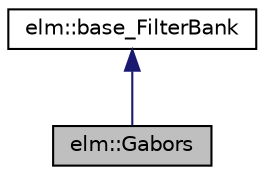 digraph G
{
  edge [fontname="Helvetica",fontsize="10",labelfontname="Helvetica",labelfontsize="10"];
  node [fontname="Helvetica",fontsize="10",shape=record];
  Node1 [label="elm::Gabors",height=0.2,width=0.4,color="black", fillcolor="grey75", style="filled" fontcolor="black"];
  Node2 -> Node1 [dir="back",color="midnightblue",fontsize="10",style="solid",fontname="Helvetica"];
  Node2 [label="elm::base_FilterBank",height=0.2,width=0.4,color="black", fillcolor="white", style="filled",URL="$classelm_1_1base__FilterBank.html",tooltip="base class for filter banks The interface should aid in iterating through response by defining differ..."];
}
